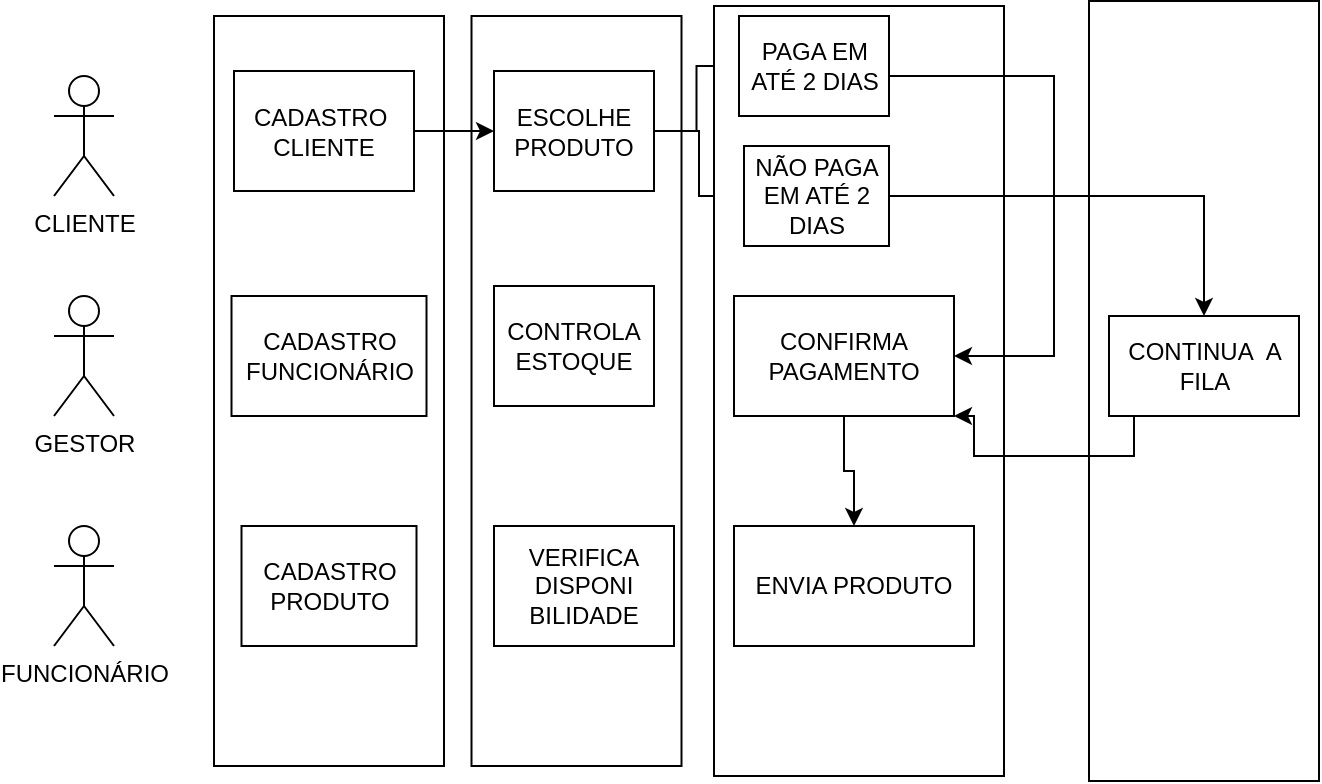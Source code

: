 <mxfile version="21.0.8" type="github">
  <diagram name="Página-1" id="qtr0f9Z6szDMG28qFCHh">
    <mxGraphModel dx="840" dy="464" grid="1" gridSize="10" guides="1" tooltips="1" connect="1" arrows="1" fold="1" page="1" pageScale="1" pageWidth="827" pageHeight="1169" math="0" shadow="0">
      <root>
        <mxCell id="0" />
        <mxCell id="1" parent="0" />
        <mxCell id="aKLabtQ_i328YNJa7cOM-30" value="" style="rounded=0;whiteSpace=wrap;html=1;rotation=-90;" vertex="1" parent="1">
          <mxGeometry x="183.75" y="175" width="375" height="105" as="geometry" />
        </mxCell>
        <mxCell id="aKLabtQ_i328YNJa7cOM-25" value="" style="rounded=0;whiteSpace=wrap;html=1;rotation=-90;" vertex="1" parent="1">
          <mxGeometry x="60" y="170" width="375" height="115" as="geometry" />
        </mxCell>
        <mxCell id="aKLabtQ_i328YNJa7cOM-16" value="CLIENTE" style="shape=umlActor;verticalLabelPosition=bottom;verticalAlign=top;html=1;outlineConnect=0;" vertex="1" parent="1">
          <mxGeometry x="110" y="70" width="30" height="60" as="geometry" />
        </mxCell>
        <mxCell id="aKLabtQ_i328YNJa7cOM-17" value="GESTOR&lt;br&gt;" style="shape=umlActor;verticalLabelPosition=bottom;verticalAlign=top;html=1;outlineConnect=0;" vertex="1" parent="1">
          <mxGeometry x="110" y="180" width="30" height="60" as="geometry" />
        </mxCell>
        <mxCell id="aKLabtQ_i328YNJa7cOM-51" style="edgeStyle=orthogonalEdgeStyle;rounded=0;orthogonalLoop=1;jettySize=auto;html=1;" edge="1" parent="1" source="aKLabtQ_i328YNJa7cOM-22" target="aKLabtQ_i328YNJa7cOM-23">
          <mxGeometry relative="1" as="geometry" />
        </mxCell>
        <mxCell id="aKLabtQ_i328YNJa7cOM-22" value="CADASTRO&amp;nbsp;&lt;br&gt;CLIENTE" style="rounded=0;whiteSpace=wrap;html=1;" vertex="1" parent="1">
          <mxGeometry x="200" y="67.5" width="90" height="60" as="geometry" />
        </mxCell>
        <mxCell id="aKLabtQ_i328YNJa7cOM-52" style="edgeStyle=orthogonalEdgeStyle;rounded=0;orthogonalLoop=1;jettySize=auto;html=1;entryX=0;entryY=0.5;entryDx=0;entryDy=0;" edge="1" parent="1" source="aKLabtQ_i328YNJa7cOM-23" target="aKLabtQ_i328YNJa7cOM-33">
          <mxGeometry relative="1" as="geometry" />
        </mxCell>
        <mxCell id="aKLabtQ_i328YNJa7cOM-53" style="edgeStyle=orthogonalEdgeStyle;rounded=0;orthogonalLoop=1;jettySize=auto;html=1;" edge="1" parent="1" source="aKLabtQ_i328YNJa7cOM-23" target="aKLabtQ_i328YNJa7cOM-42">
          <mxGeometry relative="1" as="geometry" />
        </mxCell>
        <mxCell id="aKLabtQ_i328YNJa7cOM-23" value="ESCOLHE PRODUTO" style="rounded=0;whiteSpace=wrap;html=1;" vertex="1" parent="1">
          <mxGeometry x="330" y="67.5" width="80" height="60" as="geometry" />
        </mxCell>
        <mxCell id="aKLabtQ_i328YNJa7cOM-26" value="CADASTRO&lt;br&gt;FUNCIONÁRIO" style="rounded=0;whiteSpace=wrap;html=1;" vertex="1" parent="1">
          <mxGeometry x="198.75" y="180" width="97.5" height="60" as="geometry" />
        </mxCell>
        <mxCell id="aKLabtQ_i328YNJa7cOM-27" value="CADASTRO&lt;br&gt;PRODUTO" style="rounded=0;whiteSpace=wrap;html=1;" vertex="1" parent="1">
          <mxGeometry x="203.75" y="295" width="87.5" height="60" as="geometry" />
        </mxCell>
        <mxCell id="aKLabtQ_i328YNJa7cOM-28" value="FUNCIONÁRIO" style="shape=umlActor;verticalLabelPosition=bottom;verticalAlign=top;html=1;outlineConnect=0;" vertex="1" parent="1">
          <mxGeometry x="110" y="295" width="30" height="60" as="geometry" />
        </mxCell>
        <mxCell id="aKLabtQ_i328YNJa7cOM-31" value="" style="rounded=0;whiteSpace=wrap;html=1;rotation=-90;" vertex="1" parent="1">
          <mxGeometry x="320" y="155" width="385" height="145" as="geometry" />
        </mxCell>
        <mxCell id="aKLabtQ_i328YNJa7cOM-55" style="edgeStyle=orthogonalEdgeStyle;rounded=0;orthogonalLoop=1;jettySize=auto;html=1;entryX=1;entryY=0.5;entryDx=0;entryDy=0;" edge="1" parent="1" source="aKLabtQ_i328YNJa7cOM-33" target="aKLabtQ_i328YNJa7cOM-38">
          <mxGeometry relative="1" as="geometry">
            <Array as="points">
              <mxPoint x="610" y="70" />
              <mxPoint x="610" y="210" />
            </Array>
          </mxGeometry>
        </mxCell>
        <mxCell id="aKLabtQ_i328YNJa7cOM-33" value="PAGA EM ATÉ 2 DIAS" style="rounded=0;whiteSpace=wrap;html=1;" vertex="1" parent="1">
          <mxGeometry x="452.5" y="40" width="75" height="50" as="geometry" />
        </mxCell>
        <mxCell id="aKLabtQ_i328YNJa7cOM-34" value="" style="rounded=0;whiteSpace=wrap;html=1;rotation=-90;" vertex="1" parent="1">
          <mxGeometry x="490" y="170" width="390" height="115" as="geometry" />
        </mxCell>
        <mxCell id="aKLabtQ_i328YNJa7cOM-36" value="CONTROLA ESTOQUE" style="rounded=0;whiteSpace=wrap;html=1;" vertex="1" parent="1">
          <mxGeometry x="330" y="175" width="80" height="60" as="geometry" />
        </mxCell>
        <mxCell id="aKLabtQ_i328YNJa7cOM-37" value="VERIFICA &lt;br&gt;DISPONI&lt;br&gt;BILIDADE" style="rounded=0;whiteSpace=wrap;html=1;" vertex="1" parent="1">
          <mxGeometry x="330" y="295" width="90" height="60" as="geometry" />
        </mxCell>
        <mxCell id="aKLabtQ_i328YNJa7cOM-56" style="edgeStyle=orthogonalEdgeStyle;rounded=0;orthogonalLoop=1;jettySize=auto;html=1;entryX=0.5;entryY=0;entryDx=0;entryDy=0;" edge="1" parent="1" source="aKLabtQ_i328YNJa7cOM-38" target="aKLabtQ_i328YNJa7cOM-39">
          <mxGeometry relative="1" as="geometry" />
        </mxCell>
        <mxCell id="aKLabtQ_i328YNJa7cOM-38" value="CONFIRMA PAGAMENTO" style="rounded=0;whiteSpace=wrap;html=1;" vertex="1" parent="1">
          <mxGeometry x="450" y="180" width="110" height="60" as="geometry" />
        </mxCell>
        <mxCell id="aKLabtQ_i328YNJa7cOM-39" value="ENVIA PRODUTO" style="rounded=0;whiteSpace=wrap;html=1;" vertex="1" parent="1">
          <mxGeometry x="450" y="295" width="120" height="60" as="geometry" />
        </mxCell>
        <mxCell id="aKLabtQ_i328YNJa7cOM-45" style="edgeStyle=orthogonalEdgeStyle;rounded=0;orthogonalLoop=1;jettySize=auto;html=1;" edge="1" parent="1" source="aKLabtQ_i328YNJa7cOM-42" target="aKLabtQ_i328YNJa7cOM-43">
          <mxGeometry relative="1" as="geometry" />
        </mxCell>
        <mxCell id="aKLabtQ_i328YNJa7cOM-42" value="NÃO PAGA EM ATÉ 2 DIAS" style="rounded=0;whiteSpace=wrap;html=1;" vertex="1" parent="1">
          <mxGeometry x="455" y="105" width="72.5" height="50" as="geometry" />
        </mxCell>
        <mxCell id="aKLabtQ_i328YNJa7cOM-57" style="edgeStyle=orthogonalEdgeStyle;rounded=0;orthogonalLoop=1;jettySize=auto;html=1;entryX=1;entryY=1;entryDx=0;entryDy=0;" edge="1" parent="1" source="aKLabtQ_i328YNJa7cOM-43" target="aKLabtQ_i328YNJa7cOM-38">
          <mxGeometry relative="1" as="geometry">
            <Array as="points">
              <mxPoint x="650" y="260" />
              <mxPoint x="570" y="260" />
            </Array>
          </mxGeometry>
        </mxCell>
        <mxCell id="aKLabtQ_i328YNJa7cOM-43" value="CONTINUA&amp;nbsp; A FILA" style="rounded=0;whiteSpace=wrap;html=1;" vertex="1" parent="1">
          <mxGeometry x="637.5" y="190" width="95" height="50" as="geometry" />
        </mxCell>
      </root>
    </mxGraphModel>
  </diagram>
</mxfile>
